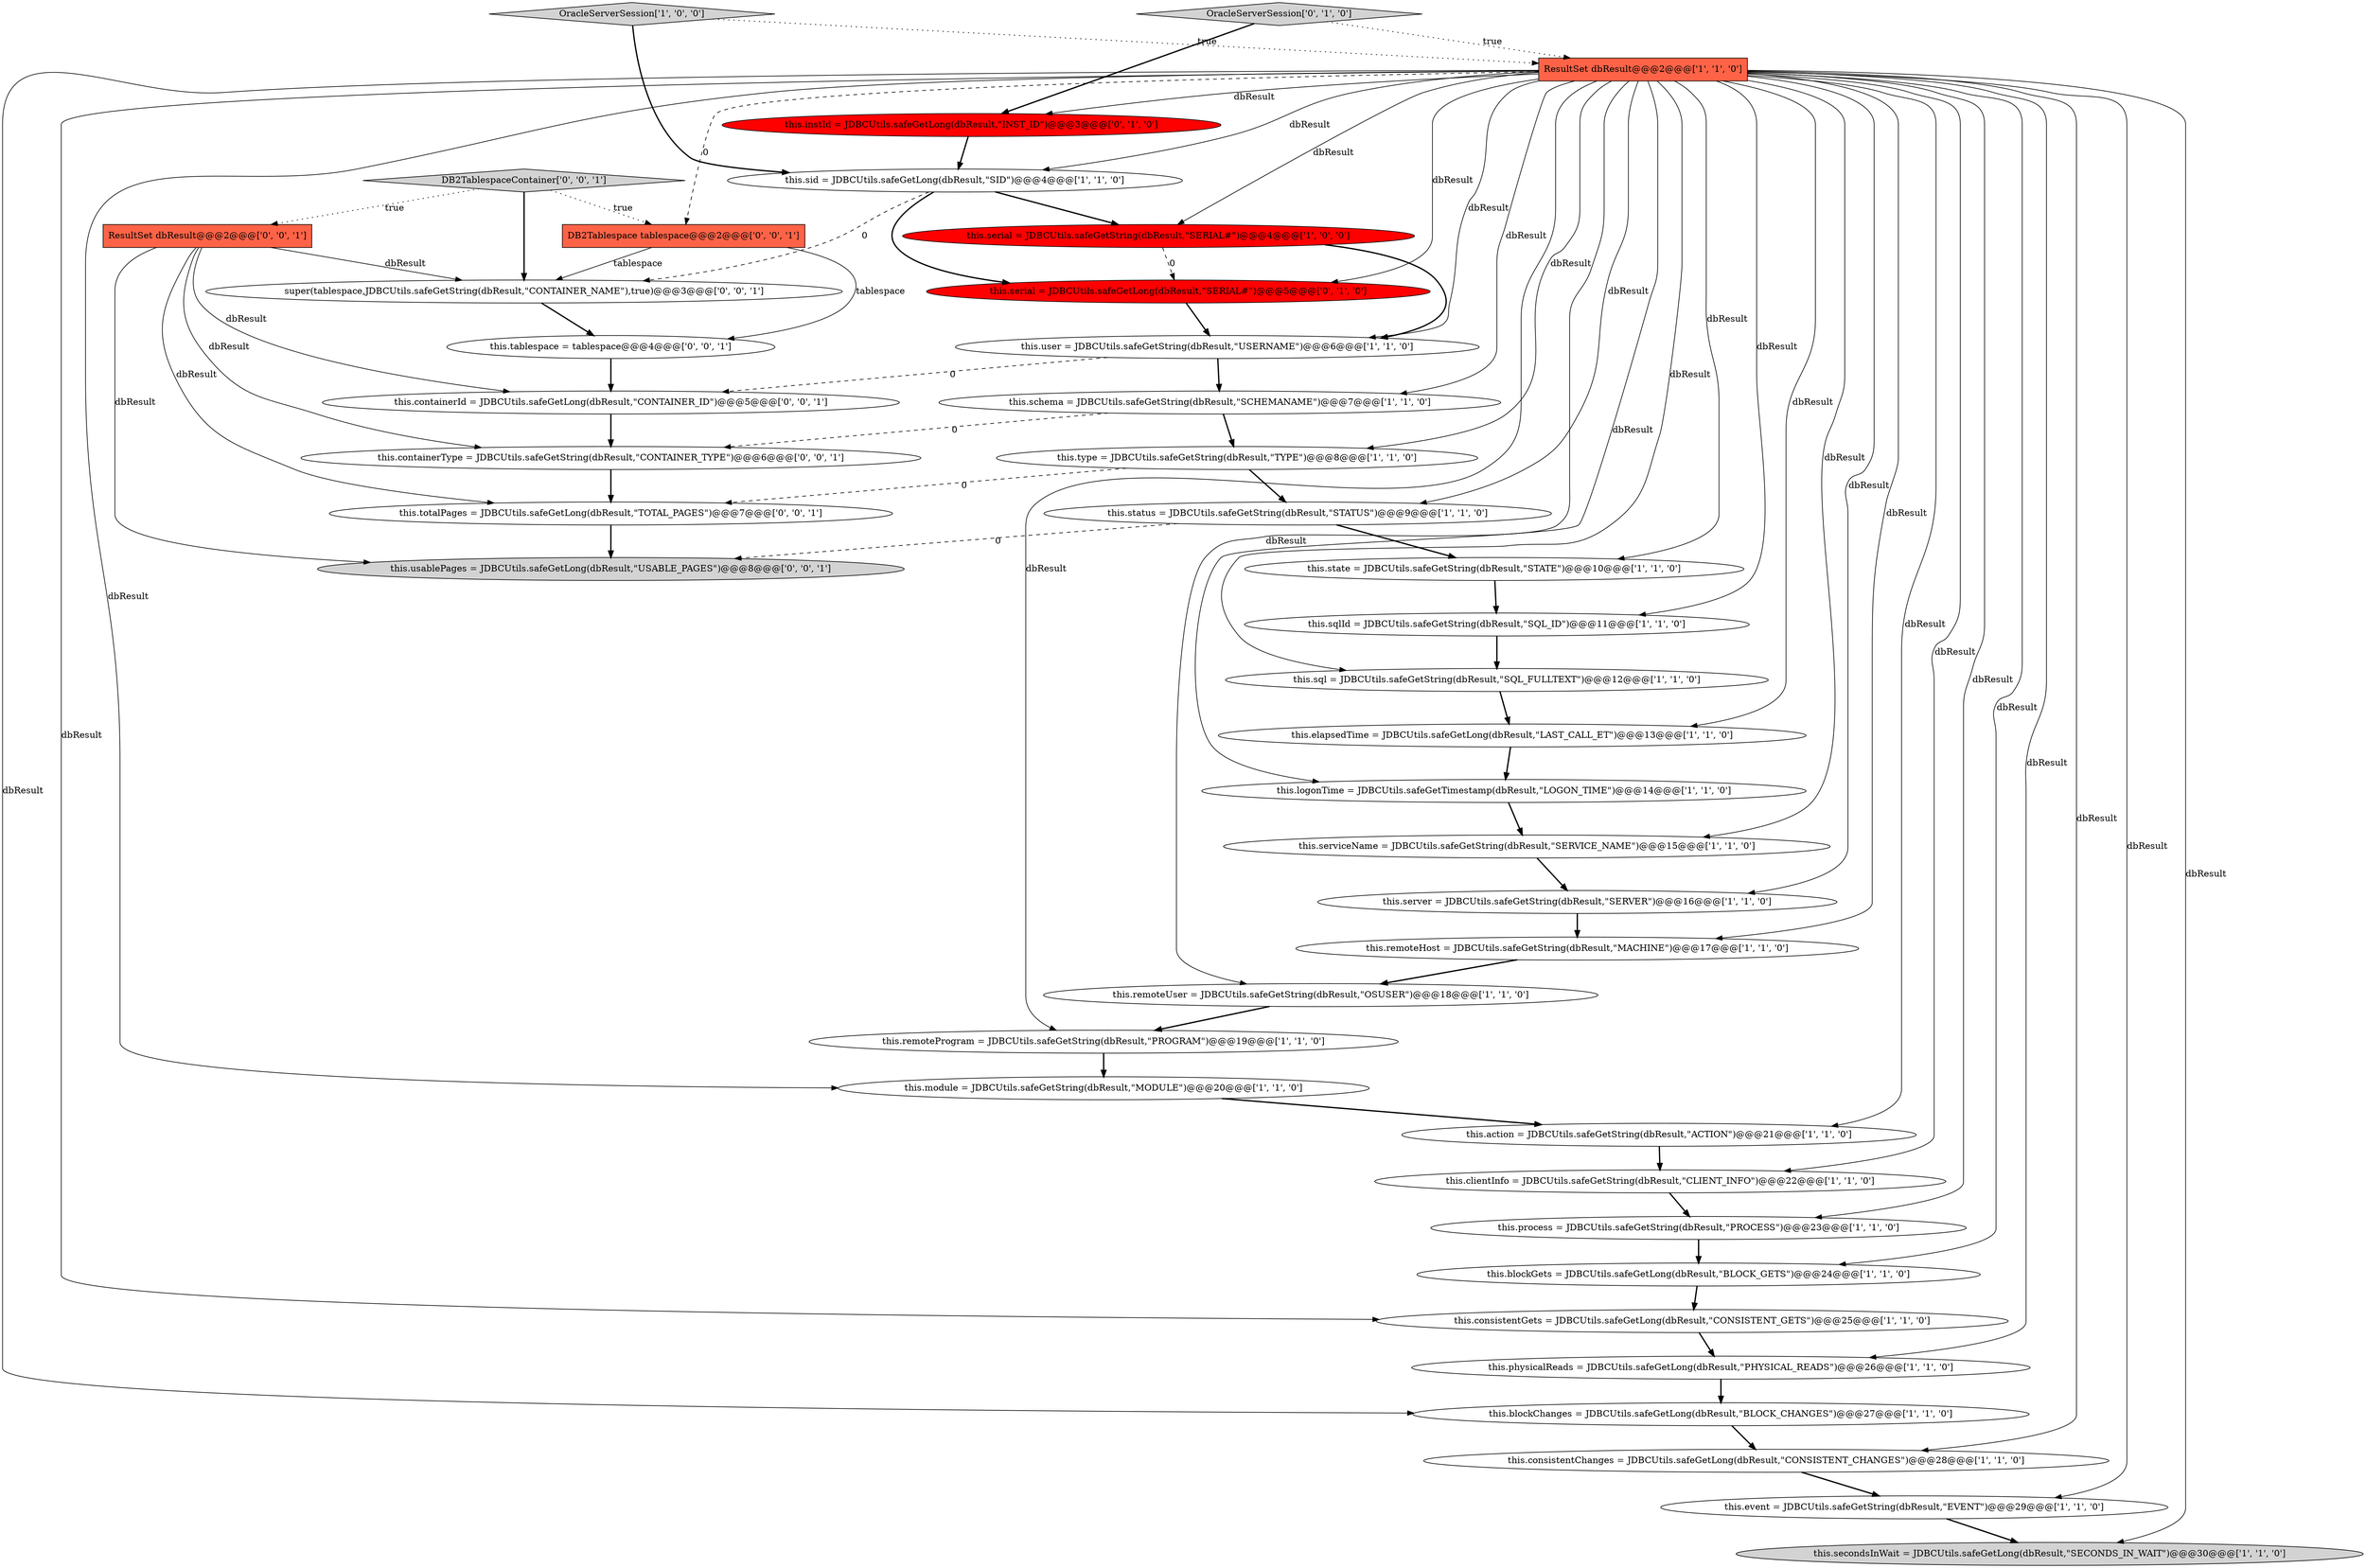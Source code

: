 digraph {
23 [style = filled, label = "this.sid = JDBCUtils.safeGetLong(dbResult,\"SID\")@@@4@@@['1', '1', '0']", fillcolor = white, shape = ellipse image = "AAA0AAABBB1BBB"];
6 [style = filled, label = "this.sql = JDBCUtils.safeGetString(dbResult,\"SQL_FULLTEXT\")@@@12@@@['1', '1', '0']", fillcolor = white, shape = ellipse image = "AAA0AAABBB1BBB"];
34 [style = filled, label = "this.containerId = JDBCUtils.safeGetLong(dbResult,\"CONTAINER_ID\")@@@5@@@['0', '0', '1']", fillcolor = white, shape = ellipse image = "AAA0AAABBB3BBB"];
37 [style = filled, label = "this.containerType = JDBCUtils.safeGetString(dbResult,\"CONTAINER_TYPE\")@@@6@@@['0', '0', '1']", fillcolor = white, shape = ellipse image = "AAA0AAABBB3BBB"];
18 [style = filled, label = "this.user = JDBCUtils.safeGetString(dbResult,\"USERNAME\")@@@6@@@['1', '1', '0']", fillcolor = white, shape = ellipse image = "AAA0AAABBB1BBB"];
32 [style = filled, label = "this.totalPages = JDBCUtils.safeGetLong(dbResult,\"TOTAL_PAGES\")@@@7@@@['0', '0', '1']", fillcolor = white, shape = ellipse image = "AAA0AAABBB3BBB"];
14 [style = filled, label = "this.blockGets = JDBCUtils.safeGetLong(dbResult,\"BLOCK_GETS\")@@@24@@@['1', '1', '0']", fillcolor = white, shape = ellipse image = "AAA0AAABBB1BBB"];
26 [style = filled, label = "this.event = JDBCUtils.safeGetString(dbResult,\"EVENT\")@@@29@@@['1', '1', '0']", fillcolor = white, shape = ellipse image = "AAA0AAABBB1BBB"];
17 [style = filled, label = "this.consistentChanges = JDBCUtils.safeGetLong(dbResult,\"CONSISTENT_CHANGES\")@@@28@@@['1', '1', '0']", fillcolor = white, shape = ellipse image = "AAA0AAABBB1BBB"];
5 [style = filled, label = "this.sqlId = JDBCUtils.safeGetString(dbResult,\"SQL_ID\")@@@11@@@['1', '1', '0']", fillcolor = white, shape = ellipse image = "AAA0AAABBB1BBB"];
22 [style = filled, label = "this.schema = JDBCUtils.safeGetString(dbResult,\"SCHEMANAME\")@@@7@@@['1', '1', '0']", fillcolor = white, shape = ellipse image = "AAA0AAABBB1BBB"];
9 [style = filled, label = "this.elapsedTime = JDBCUtils.safeGetLong(dbResult,\"LAST_CALL_ET\")@@@13@@@['1', '1', '0']", fillcolor = white, shape = ellipse image = "AAA0AAABBB1BBB"];
25 [style = filled, label = "this.server = JDBCUtils.safeGetString(dbResult,\"SERVER\")@@@16@@@['1', '1', '0']", fillcolor = white, shape = ellipse image = "AAA0AAABBB1BBB"];
31 [style = filled, label = "this.instId = JDBCUtils.safeGetLong(dbResult,\"INST_ID\")@@@3@@@['0', '1', '0']", fillcolor = red, shape = ellipse image = "AAA1AAABBB2BBB"];
12 [style = filled, label = "this.serviceName = JDBCUtils.safeGetString(dbResult,\"SERVICE_NAME\")@@@15@@@['1', '1', '0']", fillcolor = white, shape = ellipse image = "AAA0AAABBB1BBB"];
24 [style = filled, label = "this.module = JDBCUtils.safeGetString(dbResult,\"MODULE\")@@@20@@@['1', '1', '0']", fillcolor = white, shape = ellipse image = "AAA0AAABBB1BBB"];
0 [style = filled, label = "this.state = JDBCUtils.safeGetString(dbResult,\"STATE\")@@@10@@@['1', '1', '0']", fillcolor = white, shape = ellipse image = "AAA0AAABBB1BBB"];
33 [style = filled, label = "super(tablespace,JDBCUtils.safeGetString(dbResult,\"CONTAINER_NAME\"),true)@@@3@@@['0', '0', '1']", fillcolor = white, shape = ellipse image = "AAA0AAABBB3BBB"];
2 [style = filled, label = "this.consistentGets = JDBCUtils.safeGetLong(dbResult,\"CONSISTENT_GETS\")@@@25@@@['1', '1', '0']", fillcolor = white, shape = ellipse image = "AAA0AAABBB1BBB"];
13 [style = filled, label = "this.remoteProgram = JDBCUtils.safeGetString(dbResult,\"PROGRAM\")@@@19@@@['1', '1', '0']", fillcolor = white, shape = ellipse image = "AAA0AAABBB1BBB"];
15 [style = filled, label = "ResultSet dbResult@@@2@@@['1', '1', '0']", fillcolor = tomato, shape = box image = "AAA0AAABBB1BBB"];
27 [style = filled, label = "this.type = JDBCUtils.safeGetString(dbResult,\"TYPE\")@@@8@@@['1', '1', '0']", fillcolor = white, shape = ellipse image = "AAA0AAABBB1BBB"];
36 [style = filled, label = "ResultSet dbResult@@@2@@@['0', '0', '1']", fillcolor = tomato, shape = box image = "AAA0AAABBB3BBB"];
38 [style = filled, label = "DB2Tablespace tablespace@@@2@@@['0', '0', '1']", fillcolor = tomato, shape = box image = "AAA0AAABBB3BBB"];
16 [style = filled, label = "this.physicalReads = JDBCUtils.safeGetLong(dbResult,\"PHYSICAL_READS\")@@@26@@@['1', '1', '0']", fillcolor = white, shape = ellipse image = "AAA0AAABBB1BBB"];
19 [style = filled, label = "this.process = JDBCUtils.safeGetString(dbResult,\"PROCESS\")@@@23@@@['1', '1', '0']", fillcolor = white, shape = ellipse image = "AAA0AAABBB1BBB"];
29 [style = filled, label = "this.serial = JDBCUtils.safeGetLong(dbResult,\"SERIAL#\")@@@5@@@['0', '1', '0']", fillcolor = red, shape = ellipse image = "AAA1AAABBB2BBB"];
20 [style = filled, label = "this.serial = JDBCUtils.safeGetString(dbResult,\"SERIAL#\")@@@4@@@['1', '0', '0']", fillcolor = red, shape = ellipse image = "AAA1AAABBB1BBB"];
7 [style = filled, label = "this.blockChanges = JDBCUtils.safeGetLong(dbResult,\"BLOCK_CHANGES\")@@@27@@@['1', '1', '0']", fillcolor = white, shape = ellipse image = "AAA0AAABBB1BBB"];
8 [style = filled, label = "this.remoteHost = JDBCUtils.safeGetString(dbResult,\"MACHINE\")@@@17@@@['1', '1', '0']", fillcolor = white, shape = ellipse image = "AAA0AAABBB1BBB"];
3 [style = filled, label = "this.secondsInWait = JDBCUtils.safeGetLong(dbResult,\"SECONDS_IN_WAIT\")@@@30@@@['1', '1', '0']", fillcolor = lightgray, shape = ellipse image = "AAA0AAABBB1BBB"];
4 [style = filled, label = "this.clientInfo = JDBCUtils.safeGetString(dbResult,\"CLIENT_INFO\")@@@22@@@['1', '1', '0']", fillcolor = white, shape = ellipse image = "AAA0AAABBB1BBB"];
21 [style = filled, label = "this.remoteUser = JDBCUtils.safeGetString(dbResult,\"OSUSER\")@@@18@@@['1', '1', '0']", fillcolor = white, shape = ellipse image = "AAA0AAABBB1BBB"];
35 [style = filled, label = "this.usablePages = JDBCUtils.safeGetLong(dbResult,\"USABLE_PAGES\")@@@8@@@['0', '0', '1']", fillcolor = lightgray, shape = ellipse image = "AAA0AAABBB3BBB"];
10 [style = filled, label = "OracleServerSession['1', '0', '0']", fillcolor = lightgray, shape = diamond image = "AAA0AAABBB1BBB"];
40 [style = filled, label = "DB2TablespaceContainer['0', '0', '1']", fillcolor = lightgray, shape = diamond image = "AAA0AAABBB3BBB"];
30 [style = filled, label = "OracleServerSession['0', '1', '0']", fillcolor = lightgray, shape = diamond image = "AAA0AAABBB2BBB"];
39 [style = filled, label = "this.tablespace = tablespace@@@4@@@['0', '0', '1']", fillcolor = white, shape = ellipse image = "AAA0AAABBB3BBB"];
1 [style = filled, label = "this.action = JDBCUtils.safeGetString(dbResult,\"ACTION\")@@@21@@@['1', '1', '0']", fillcolor = white, shape = ellipse image = "AAA0AAABBB1BBB"];
28 [style = filled, label = "this.logonTime = JDBCUtils.safeGetTimestamp(dbResult,\"LOGON_TIME\")@@@14@@@['1', '1', '0']", fillcolor = white, shape = ellipse image = "AAA0AAABBB1BBB"];
11 [style = filled, label = "this.status = JDBCUtils.safeGetString(dbResult,\"STATUS\")@@@9@@@['1', '1', '0']", fillcolor = white, shape = ellipse image = "AAA0AAABBB1BBB"];
38->33 [style = solid, label="tablespace"];
32->35 [style = bold, label=""];
1->4 [style = bold, label=""];
23->20 [style = bold, label=""];
17->26 [style = bold, label=""];
15->6 [style = solid, label="dbResult"];
15->8 [style = solid, label="dbResult"];
15->3 [style = solid, label="dbResult"];
13->24 [style = bold, label=""];
7->17 [style = bold, label=""];
31->23 [style = bold, label=""];
22->37 [style = dashed, label="0"];
15->28 [style = solid, label="dbResult"];
15->24 [style = solid, label="dbResult"];
15->1 [style = solid, label="dbResult"];
26->3 [style = bold, label=""];
39->34 [style = bold, label=""];
4->19 [style = bold, label=""];
16->7 [style = bold, label=""];
15->0 [style = solid, label="dbResult"];
15->25 [style = solid, label="dbResult"];
15->2 [style = solid, label="dbResult"];
15->27 [style = solid, label="dbResult"];
40->38 [style = dotted, label="true"];
28->12 [style = bold, label=""];
40->36 [style = dotted, label="true"];
15->23 [style = solid, label="dbResult"];
15->19 [style = solid, label="dbResult"];
36->33 [style = solid, label="dbResult"];
36->37 [style = solid, label="dbResult"];
15->13 [style = solid, label="dbResult"];
20->29 [style = dashed, label="0"];
23->33 [style = dashed, label="0"];
29->18 [style = bold, label=""];
15->9 [style = solid, label="dbResult"];
36->34 [style = solid, label="dbResult"];
2->16 [style = bold, label=""];
9->28 [style = bold, label=""];
20->18 [style = bold, label=""];
15->21 [style = solid, label="dbResult"];
23->29 [style = bold, label=""];
10->15 [style = dotted, label="true"];
15->38 [style = dashed, label="0"];
15->20 [style = solid, label="dbResult"];
15->7 [style = solid, label="dbResult"];
11->0 [style = bold, label=""];
18->22 [style = bold, label=""];
40->33 [style = bold, label=""];
18->34 [style = dashed, label="0"];
19->14 [style = bold, label=""];
5->6 [style = bold, label=""];
27->11 [style = bold, label=""];
22->27 [style = bold, label=""];
21->13 [style = bold, label=""];
33->39 [style = bold, label=""];
34->37 [style = bold, label=""];
10->23 [style = bold, label=""];
15->16 [style = solid, label="dbResult"];
36->35 [style = solid, label="dbResult"];
12->25 [style = bold, label=""];
30->31 [style = bold, label=""];
27->32 [style = dashed, label="0"];
15->14 [style = solid, label="dbResult"];
38->39 [style = solid, label="tablespace"];
37->32 [style = bold, label=""];
15->11 [style = solid, label="dbResult"];
8->21 [style = bold, label=""];
25->8 [style = bold, label=""];
14->2 [style = bold, label=""];
15->18 [style = solid, label="dbResult"];
15->5 [style = solid, label="dbResult"];
15->26 [style = solid, label="dbResult"];
15->29 [style = solid, label="dbResult"];
36->32 [style = solid, label="dbResult"];
6->9 [style = bold, label=""];
24->1 [style = bold, label=""];
30->15 [style = dotted, label="true"];
15->12 [style = solid, label="dbResult"];
15->17 [style = solid, label="dbResult"];
0->5 [style = bold, label=""];
11->35 [style = dashed, label="0"];
15->31 [style = solid, label="dbResult"];
15->4 [style = solid, label="dbResult"];
15->22 [style = solid, label="dbResult"];
}

